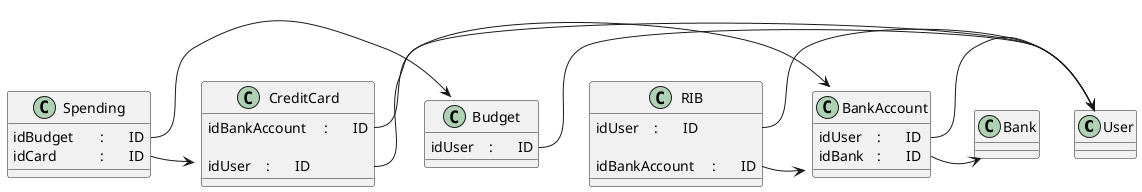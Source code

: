 @startuml

class User
class Bank

class BankAccount {
	idUser	:	ID
	idBank	:	ID
}
class Budget {
	idUser	:	ID
}

class CreditCard {
	idBankAccount	:	ID

	idUser	:	ID
}

class RIB {
	idUser	:	ID

	idBankAccount	:	ID
}
class Spending {
	idBudget	:	ID
	idCard		:	ID
}

BankAccount::idUser -> User
BankAccount::idBank -> Bank

Budget::idUser -> User

CreditCard::idBankAccount -> BankAccount
CreditCard::idUser -> User

RIB::idUser -> User
RIB::idBankAccount -> BankAccount


Spending::idBudget -> Budget
Spending::idCard -> CreditCard

@enduml
